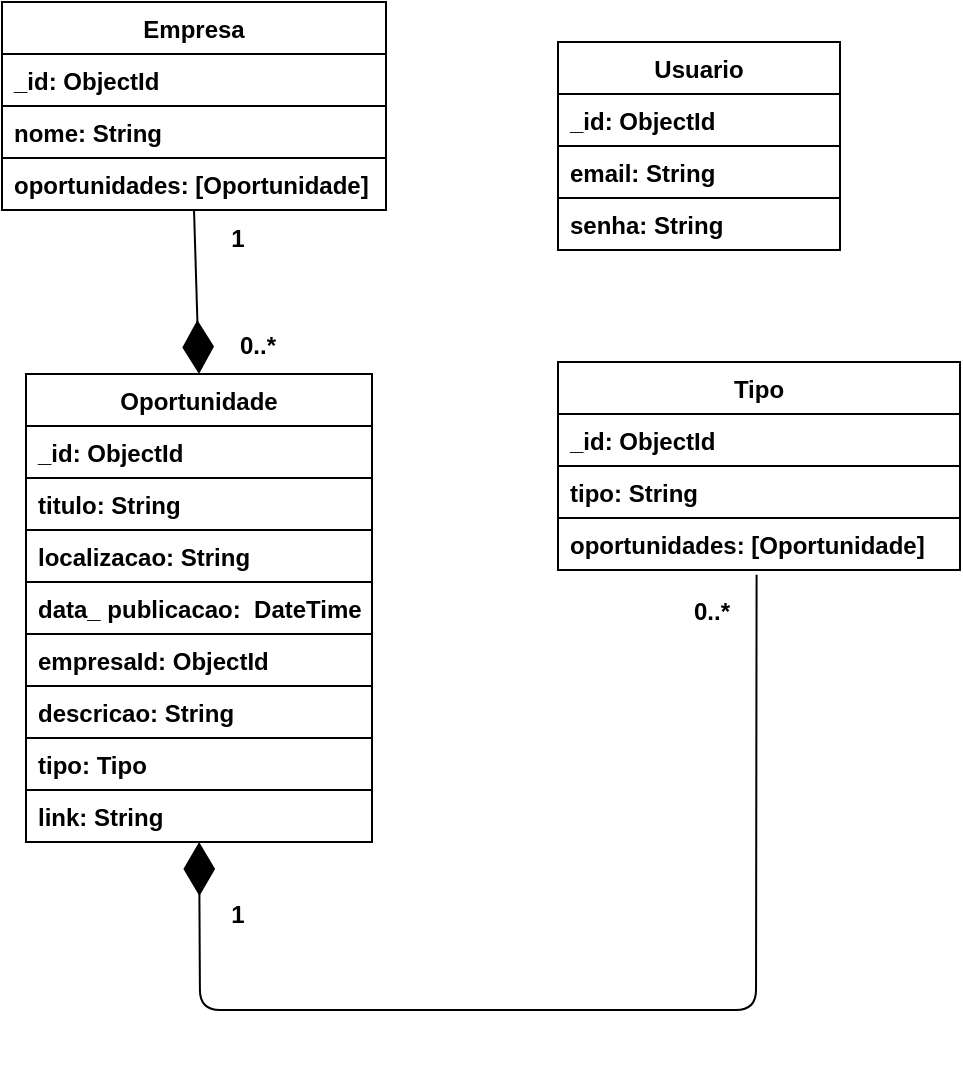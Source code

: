 <mxfile>
    <diagram id="5R6MqFhDyNoR8v8Er-Rv" name="Page-1">
        <mxGraphModel dx="809" dy="309" grid="0" gridSize="10" guides="1" tooltips="1" connect="1" arrows="1" fold="1" page="1" pageScale="1" pageWidth="850" pageHeight="1100" background="#ffffff" math="0" shadow="0">
            <root>
                <mxCell id="0"/>
                <mxCell id="1" parent="0"/>
                <mxCell id="2" value="Empresa" style="swimlane;fontStyle=1;childLayout=stackLayout;horizontal=1;startSize=26;fillColor=none;horizontalStack=0;resizeParent=1;resizeParentMax=0;resizeLast=0;collapsible=1;marginBottom=0;fontColor=#000000;strokeColor=#000000;" parent="1" vertex="1">
                    <mxGeometry x="292" y="56" width="192" height="104" as="geometry"/>
                </mxCell>
                <mxCell id="3" value="_id: ObjectId" style="text;strokeColor=#000000;fillColor=none;align=left;verticalAlign=top;spacingLeft=4;spacingRight=4;overflow=hidden;rotatable=0;points=[[0,0.5],[1,0.5]];portConstraint=eastwest;fontColor=#000000;fontStyle=1" parent="2" vertex="1">
                    <mxGeometry y="26" width="192" height="26" as="geometry"/>
                </mxCell>
                <mxCell id="4" value="nome: String" style="text;strokeColor=#000000;fillColor=none;align=left;verticalAlign=top;spacingLeft=4;spacingRight=4;overflow=hidden;rotatable=0;points=[[0,0.5],[1,0.5]];portConstraint=eastwest;fontColor=#000000;fontStyle=1" parent="2" vertex="1">
                    <mxGeometry y="52" width="192" height="26" as="geometry"/>
                </mxCell>
                <mxCell id="33" value="oportunidades: [Oportunidade]" style="text;strokeColor=#000000;fillColor=none;align=left;verticalAlign=top;spacingLeft=4;spacingRight=4;overflow=hidden;rotatable=0;points=[[0,0.5],[1,0.5]];portConstraint=eastwest;fontColor=#000000;fontStyle=1" parent="2" vertex="1">
                    <mxGeometry y="78" width="192" height="26" as="geometry"/>
                </mxCell>
                <mxCell id="10" value="Oportunidade" style="swimlane;fontStyle=1;childLayout=stackLayout;horizontal=1;startSize=26;fillColor=none;horizontalStack=0;resizeParent=1;resizeParentMax=0;resizeLast=0;collapsible=1;marginBottom=0;fontColor=#000000;strokeColor=#000000;" parent="1" vertex="1">
                    <mxGeometry x="304" y="242" width="173" height="234" as="geometry"/>
                </mxCell>
                <mxCell id="11" value="_id: ObjectId" style="text;strokeColor=#000000;fillColor=none;align=left;verticalAlign=top;spacingLeft=4;spacingRight=4;overflow=hidden;rotatable=0;points=[[0,0.5],[1,0.5]];portConstraint=eastwest;fontColor=#000000;fontStyle=1" parent="10" vertex="1">
                    <mxGeometry y="26" width="173" height="26" as="geometry"/>
                </mxCell>
                <mxCell id="12" value="titulo: String" style="text;strokeColor=#000000;fillColor=none;align=left;verticalAlign=top;spacingLeft=4;spacingRight=4;overflow=hidden;rotatable=0;points=[[0,0.5],[1,0.5]];portConstraint=eastwest;fontColor=#000000;fontStyle=1" parent="10" vertex="1">
                    <mxGeometry y="52" width="173" height="26" as="geometry"/>
                </mxCell>
                <mxCell id="13" value="localizacao: String" style="text;strokeColor=#000000;fillColor=none;align=left;verticalAlign=top;spacingLeft=4;spacingRight=4;overflow=hidden;rotatable=0;points=[[0,0.5],[1,0.5]];portConstraint=eastwest;fontColor=#000000;fontStyle=1" parent="10" vertex="1">
                    <mxGeometry y="78" width="173" height="26" as="geometry"/>
                </mxCell>
                <mxCell id="36" value="data_ publicacao:  DateTime" style="text;strokeColor=#000000;fillColor=none;align=left;verticalAlign=top;spacingLeft=4;spacingRight=4;overflow=hidden;rotatable=0;points=[[0,0.5],[1,0.5]];portConstraint=eastwest;fontColor=#000000;fontStyle=1" vertex="1" parent="10">
                    <mxGeometry y="104" width="173" height="26" as="geometry"/>
                </mxCell>
                <mxCell id="14" value="empresaId: ObjectId" style="text;strokeColor=#000000;fillColor=none;align=left;verticalAlign=top;spacingLeft=4;spacingRight=4;overflow=hidden;rotatable=0;points=[[0,0.5],[1,0.5]];portConstraint=eastwest;fontColor=#000000;fontStyle=1" parent="10" vertex="1">
                    <mxGeometry y="130" width="173" height="26" as="geometry"/>
                </mxCell>
                <mxCell id="15" value="descricao: String" style="text;strokeColor=#000000;fillColor=none;align=left;verticalAlign=top;spacingLeft=4;spacingRight=4;overflow=hidden;rotatable=0;points=[[0,0.5],[1,0.5]];portConstraint=eastwest;fontColor=#000000;fontStyle=1" parent="10" vertex="1">
                    <mxGeometry y="156" width="173" height="26" as="geometry"/>
                </mxCell>
                <mxCell id="25" value="tipo: Tipo" style="text;strokeColor=#000000;fillColor=none;align=left;verticalAlign=top;spacingLeft=4;spacingRight=4;overflow=hidden;rotatable=0;points=[[0,0.5],[1,0.5]];portConstraint=eastwest;fontColor=#000000;fontStyle=1" parent="10" vertex="1">
                    <mxGeometry y="182" width="173" height="26" as="geometry"/>
                </mxCell>
                <mxCell id="37" value="link: String" style="text;strokeColor=#000000;fillColor=none;align=left;verticalAlign=top;spacingLeft=4;spacingRight=4;overflow=hidden;rotatable=0;points=[[0,0.5],[1,0.5]];portConstraint=eastwest;fontColor=#000000;fontStyle=1" vertex="1" parent="10">
                    <mxGeometry y="208" width="173" height="26" as="geometry"/>
                </mxCell>
                <mxCell id="17" value="" style="endArrow=diamondThin;endFill=1;endSize=24;html=1;entryX=0.5;entryY=0;entryDx=0;entryDy=0;fontColor=#000000;fontStyle=1;strokeColor=#000000;exitX=0.225;exitY=-0.012;exitDx=0;exitDy=0;exitPerimeter=0;" parent="1" source="19" target="10" edge="1">
                    <mxGeometry width="160" relative="1" as="geometry">
                        <mxPoint x="381" y="164" as="sourcePoint"/>
                        <mxPoint x="390" y="120" as="targetPoint"/>
                    </mxGeometry>
                </mxCell>
                <mxCell id="18" value="0..*" style="text;align=center;fontStyle=1;verticalAlign=middle;spacingLeft=3;spacingRight=3;strokeColor=none;rotatable=0;points=[[0,0.5],[1,0.5]];portConstraint=eastwest;fontColor=#000000;" parent="1" vertex="1">
                    <mxGeometry x="380" y="214" width="80" height="26" as="geometry"/>
                </mxCell>
                <mxCell id="19" value="1" style="text;align=center;fontStyle=1;verticalAlign=middle;spacingLeft=3;spacingRight=3;strokeColor=none;rotatable=0;points=[[0,0.5],[1,0.5]];portConstraint=eastwest;fontColor=#000000;" parent="1" vertex="1">
                    <mxGeometry x="370" y="160" width="80" height="27" as="geometry"/>
                </mxCell>
                <mxCell id="21" value="Usuario" style="swimlane;fontStyle=1;childLayout=stackLayout;horizontal=1;startSize=26;fillColor=none;horizontalStack=0;resizeParent=1;resizeParentMax=0;resizeLast=0;collapsible=1;marginBottom=0;fontColor=#000000;strokeColor=#000000;" parent="1" vertex="1">
                    <mxGeometry x="570" y="76" width="141" height="104" as="geometry"/>
                </mxCell>
                <mxCell id="22" value="_id: ObjectId" style="text;strokeColor=#000000;fillColor=none;align=left;verticalAlign=top;spacingLeft=4;spacingRight=4;overflow=hidden;rotatable=0;points=[[0,0.5],[1,0.5]];portConstraint=eastwest;fontColor=#000000;fontStyle=1" parent="21" vertex="1">
                    <mxGeometry y="26" width="141" height="26" as="geometry"/>
                </mxCell>
                <mxCell id="23" value="email: String" style="text;strokeColor=#000000;fillColor=none;align=left;verticalAlign=top;spacingLeft=4;spacingRight=4;overflow=hidden;rotatable=0;points=[[0,0.5],[1,0.5]];portConstraint=eastwest;fontColor=#000000;fontStyle=1" parent="21" vertex="1">
                    <mxGeometry y="52" width="141" height="26" as="geometry"/>
                </mxCell>
                <mxCell id="24" value="senha: String" style="text;strokeColor=#000000;fillColor=none;align=left;verticalAlign=top;spacingLeft=4;spacingRight=4;overflow=hidden;rotatable=0;points=[[0,0.5],[1,0.5]];portConstraint=eastwest;fontColor=#000000;fontStyle=1" parent="21" vertex="1">
                    <mxGeometry y="78" width="141" height="26" as="geometry"/>
                </mxCell>
                <mxCell id="26" value="Tipo" style="swimlane;fontStyle=1;childLayout=stackLayout;horizontal=1;startSize=26;fillColor=none;horizontalStack=0;resizeParent=1;resizeParentMax=0;resizeLast=0;collapsible=1;marginBottom=0;fontColor=#000000;strokeColor=#000000;" parent="1" vertex="1">
                    <mxGeometry x="570" y="236" width="201" height="104" as="geometry"/>
                </mxCell>
                <mxCell id="27" value="_id: ObjectId" style="text;strokeColor=#000000;fillColor=none;align=left;verticalAlign=top;spacingLeft=4;spacingRight=4;overflow=hidden;rotatable=0;points=[[0,0.5],[1,0.5]];portConstraint=eastwest;fontColor=#000000;fontStyle=1" parent="26" vertex="1">
                    <mxGeometry y="26" width="201" height="26" as="geometry"/>
                </mxCell>
                <mxCell id="28" value="tipo: String" style="text;strokeColor=#000000;fillColor=none;align=left;verticalAlign=top;spacingLeft=4;spacingRight=4;overflow=hidden;rotatable=0;points=[[0,0.5],[1,0.5]];portConstraint=eastwest;fontColor=#000000;fontStyle=1" parent="26" vertex="1">
                    <mxGeometry y="52" width="201" height="26" as="geometry"/>
                </mxCell>
                <mxCell id="35" value="oportunidades: [Oportunidade]" style="text;strokeColor=#000000;fillColor=none;align=left;verticalAlign=top;spacingLeft=4;spacingRight=4;overflow=hidden;rotatable=0;points=[[0,0.5],[1,0.5]];portConstraint=eastwest;fontColor=#000000;fontStyle=1" parent="26" vertex="1">
                    <mxGeometry y="78" width="201" height="26" as="geometry"/>
                </mxCell>
                <mxCell id="30" value="" style="endArrow=diamondThin;endFill=1;endSize=24;html=1;strokeColor=#000000;exitX=0.494;exitY=1.09;exitDx=0;exitDy=0;exitPerimeter=0;" parent="1" source="35" target="37" edge="1">
                    <mxGeometry width="160" relative="1" as="geometry">
                        <mxPoint x="683" y="374" as="sourcePoint"/>
                        <mxPoint x="381.64" y="529.994" as="targetPoint"/>
                        <Array as="points">
                            <mxPoint x="669" y="560"/>
                            <mxPoint x="391" y="560"/>
                        </Array>
                    </mxGeometry>
                </mxCell>
                <mxCell id="32" value="0..*" style="text;align=center;fontStyle=1;verticalAlign=middle;spacingLeft=3;spacingRight=3;strokeColor=none;rotatable=0;points=[[0,0.5],[1,0.5]];portConstraint=eastwest;fontColor=#000000;" parent="1" vertex="1">
                    <mxGeometry x="607" y="347" width="80" height="26" as="geometry"/>
                </mxCell>
                <mxCell id="38" value="1" style="text;align=center;fontStyle=1;verticalAlign=middle;spacingLeft=3;spacingRight=3;strokeColor=none;rotatable=0;points=[[0,0.5],[1,0.5]];portConstraint=eastwest;fontColor=#000000;" vertex="1" parent="1">
                    <mxGeometry x="370" y="498" width="80" height="27" as="geometry"/>
                </mxCell>
            </root>
        </mxGraphModel>
    </diagram>
</mxfile>